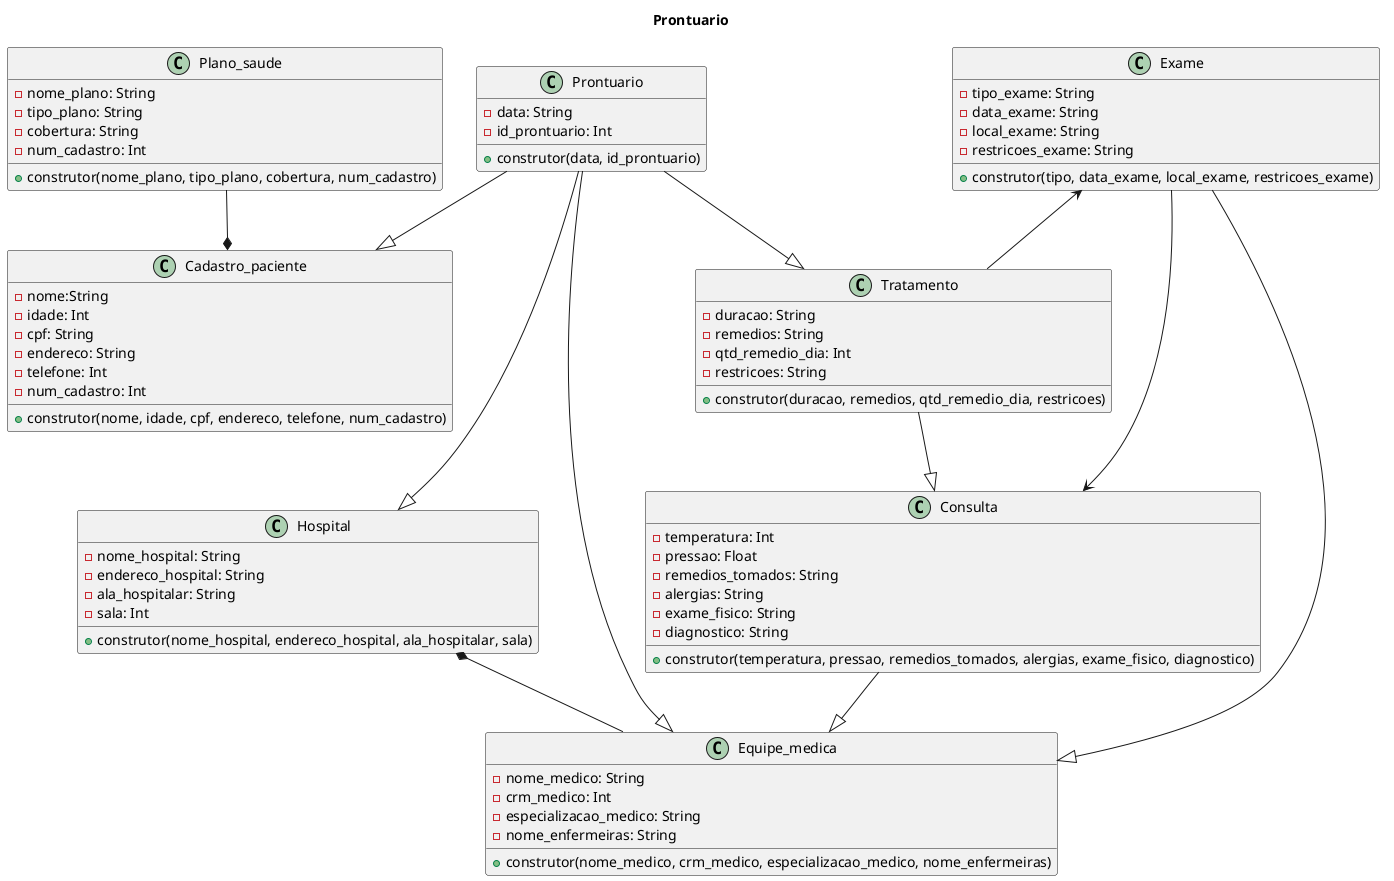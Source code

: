 @startuml Prontuário 

title Prontuario

class Cadastro_paciente{
    - nome:String
    - idade: Int 
    - cpf: String
    - endereco: String
    - telefone: Int
    - num_cadastro: Int
    + construtor(nome, idade, cpf, endereco, telefone, num_cadastro)
}

class Hospital{
    - nome_hospital: String
    - endereco_hospital: String
    - ala_hospitalar: String
    - sala: Int
    + construtor(nome_hospital, endereco_hospital, ala_hospitalar, sala)
}

class Plano_saude{
    - nome_plano: String
    - tipo_plano: String
    - cobertura: String
    - num_cadastro: Int
    + construtor(nome_plano, tipo_plano, cobertura, num_cadastro)
}

class Equipe_medica{
    - nome_medico: String
    - crm_medico: Int
    - especializacao_medico: String
    - nome_enfermeiras: String
    + construtor(nome_medico, crm_medico, especializacao_medico, nome_enfermeiras)
}

class Consulta{
    - temperatura: Int 
    - pressao: Float 
    - remedios_tomados: String
    - alergias: String
    - exame_fisico: String
    - diagnostico: String
    + construtor(temperatura, pressao, remedios_tomados, alergias, exame_fisico, diagnostico)
}

class Exame{
    - tipo_exame: String
    - data_exame: String
    - local_exame: String
    - restricoes_exame: String 
    + construtor(tipo, data_exame, local_exame, restricoes_exame)
}

class Prontuario{ 
    - data: String
    - id_prontuario: Int
    + construtor(data, id_prontuario)
}

class Tratamento{
    - duracao: String
    - remedios: String
    - qtd_remedio_dia: Int
    - restricoes: String 
    + construtor(duracao, remedios, qtd_remedio_dia, restricoes)
}
 Prontuario --|> Cadastro_paciente   
 Prontuario --|> Equipe_medica 
 Prontuario --|> Hospital 
 Prontuario --|> Tratamento 
 Tratamento --|> Consulta
 Consulta --|> Equipe_medica 
 Exame --> Consulta 
 Exame <-- Tratamento 
 Exame --|> Equipe_medica
 Hospital *-- Equipe_medica
 Plano_saude --* Cadastro_paciente
@enduml